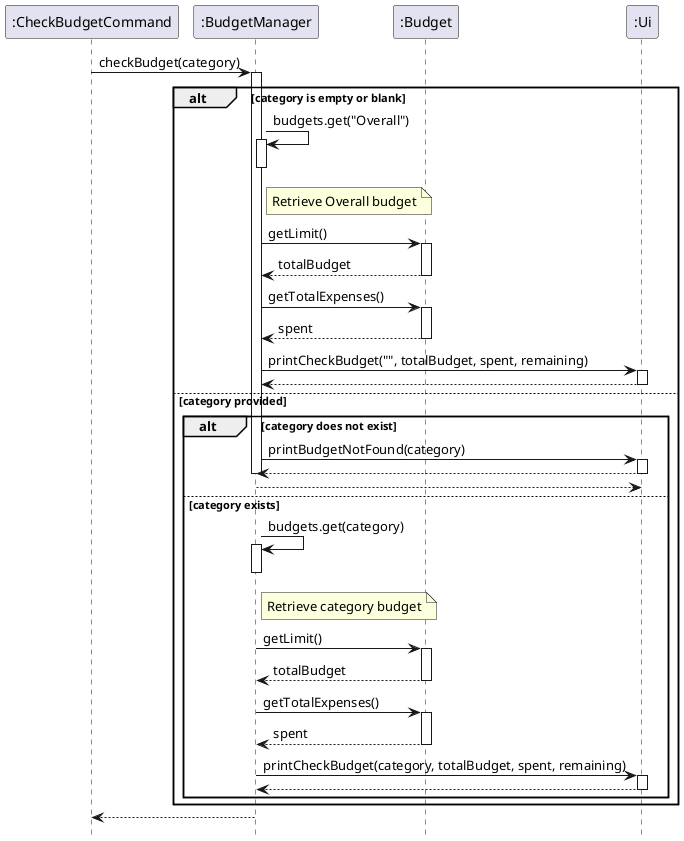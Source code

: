 @startuml
hide circle
skinparam classAttributeIconSize 0
hide footbox

participant ":CheckBudgetCommand" as CBC
participant ":BudgetManager" as BM
participant ":Budget" as B
participant ":Ui" as UI

CBC -> BM: checkBudget(category)
activate BM

alt category is empty or blank
    BM -> BM: budgets.get("Overall")
    activate BM
    note right of BM: Retrieve Overall budget
    deactivate BM

    BM -> B: getLimit()
    activate B
    B --> BM: totalBudget
    deactivate B

    BM -> B: getTotalExpenses()
    activate B
    B --> BM: spent
    deactivate B

    BM -> UI: printCheckBudget("", totalBudget, spent, remaining)
    activate UI
    UI --> BM
    deactivate UI

else category provided
    alt category does not exist
        BM -> UI: printBudgetNotFound(category)
        activate UI
        UI --> BM
        deactivate UI
        deactivate BM
        return
    else category exists
        BM -> BM: budgets.get(category)
        activate BM
        note right of BM: Retrieve category budget
        deactivate BM

        BM -> B: getLimit()
        activate B
        B --> BM: totalBudget
        deactivate B

        BM -> B: getTotalExpenses()
        activate B
        B --> BM: spent
        deactivate B

        BM -> UI: printCheckBudget(category, totalBudget, spent, remaining)
        activate UI
        UI --> BM
        deactivate UI
    end
end

BM --> CBC
deactivate BM
@enduml